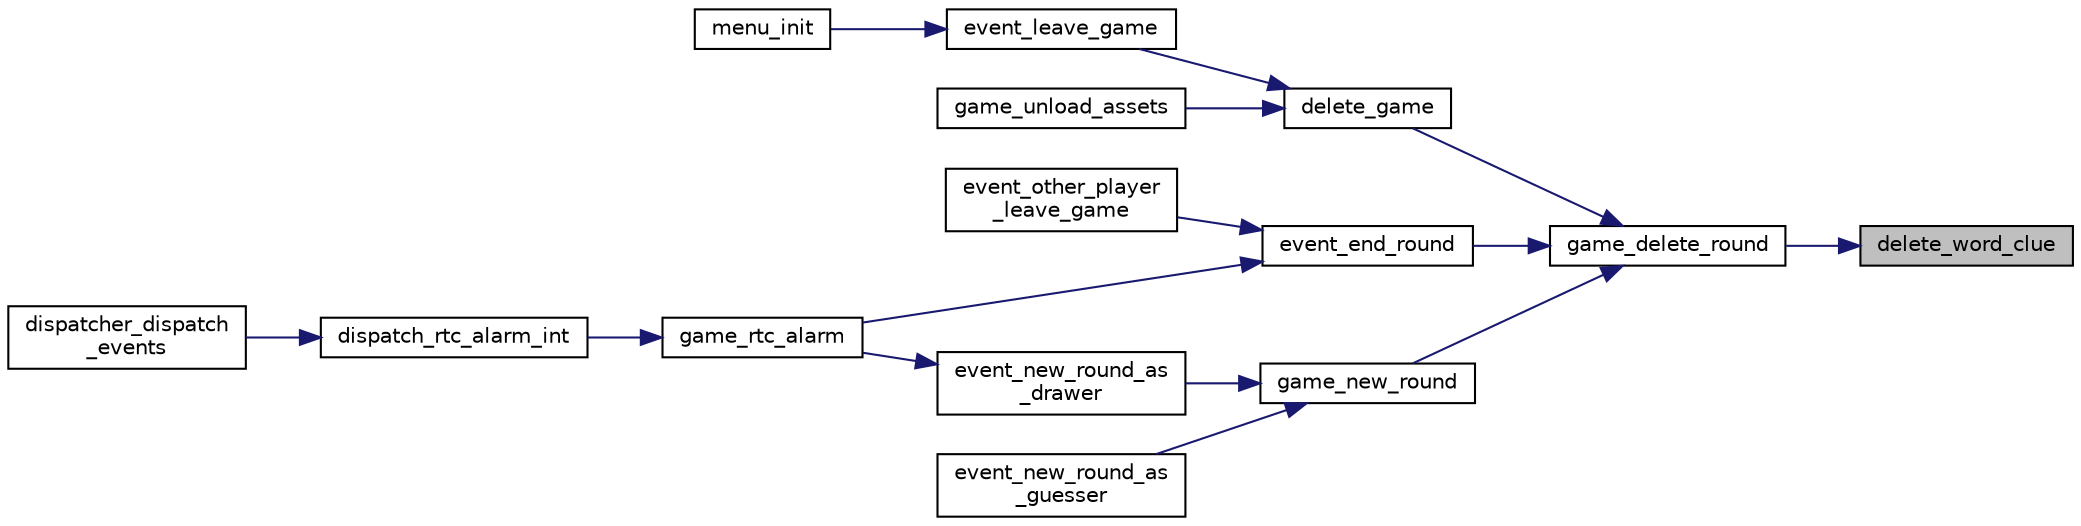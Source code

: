 digraph "delete_word_clue"
{
 // LATEX_PDF_SIZE
  edge [fontname="Helvetica",fontsize="10",labelfontname="Helvetica",labelfontsize="10"];
  node [fontname="Helvetica",fontsize="10",shape=record];
  rankdir="RL";
  Node1 [label="delete_word_clue",height=0.2,width=0.4,color="black", fillcolor="grey75", style="filled", fontcolor="black",tooltip="Frees the space allocated in memory to store the content of a given word clue."];
  Node1 -> Node2 [dir="back",color="midnightblue",fontsize="10",style="solid",fontname="Helvetica"];
  Node2 [label="game_delete_round",height=0.2,width=0.4,color="black", fillcolor="white", style="filled",URL="$group__game.html#gadede5f1c2e6f4a506c211cd8045dc449",tooltip="Deletes the current game round."];
  Node2 -> Node3 [dir="back",color="midnightblue",fontsize="10",style="solid",fontname="Helvetica"];
  Node3 [label="delete_game",height=0.2,width=0.4,color="black", fillcolor="white", style="filled",URL="$group__game.html#ga138474d4cfdc04b079ceba8b584ed4e2",tooltip="Deletes the current game."];
  Node3 -> Node4 [dir="back",color="midnightblue",fontsize="10",style="solid",fontname="Helvetica"];
  Node4 [label="event_leave_game",height=0.2,width=0.4,color="black", fillcolor="white", style="filled",URL="$group__dispatcher.html#ga0e52394a395110749bc8ce3251ee503c",tooltip="Leaves the game back to the main menu and notifies the other player."];
  Node4 -> Node5 [dir="back",color="midnightblue",fontsize="10",style="solid",fontname="Helvetica"];
  Node5 [label="menu_init",height=0.2,width=0.4,color="black", fillcolor="white", style="filled",URL="$group__menu.html#gafae9ccfd6e7de562283d6ffc8c3cf066",tooltip="Loads the xpm images of the menu."];
  Node3 -> Node6 [dir="back",color="midnightblue",fontsize="10",style="solid",fontname="Helvetica"];
  Node6 [label="game_unload_assets",height=0.2,width=0.4,color="black", fillcolor="white", style="filled",URL="$group__game.html#ga9f3275416ff1d967fcf634e25c09c719",tooltip="Frees the space allocated in memory to store the game assets."];
  Node2 -> Node7 [dir="back",color="midnightblue",fontsize="10",style="solid",fontname="Helvetica"];
  Node7 [label="event_end_round",height=0.2,width=0.4,color="black", fillcolor="white", style="filled",URL="$group__dispatcher.html#ga9deb57c84899da9b6fa12f3e5d4feccf",tooltip="Ends the current round."];
  Node7 -> Node8 [dir="back",color="midnightblue",fontsize="10",style="solid",fontname="Helvetica"];
  Node8 [label="event_other_player\l_leave_game",height=0.2,width=0.4,color="black", fillcolor="white", style="filled",URL="$group__dispatcher.html#ga478271b5d6d73f56b8c7c24d7be10cfd",tooltip="Reacts to the event that the other player left the game."];
  Node7 -> Node9 [dir="back",color="midnightblue",fontsize="10",style="solid",fontname="Helvetica"];
  Node9 [label="game_rtc_alarm",height=0.2,width=0.4,color="black", fillcolor="white", style="filled",URL="$group__game.html#ga3f61372930dd958f7499a110ce2bd7d6",tooltip="Updates the game due to a rtc alarm interrupt."];
  Node9 -> Node10 [dir="back",color="midnightblue",fontsize="10",style="solid",fontname="Helvetica"];
  Node10 [label="dispatch_rtc_alarm_int",height=0.2,width=0.4,color="black", fillcolor="white", style="filled",URL="$group__dispatcher.html#ga2607daafa4b66e729b8aa95ba97f1984",tooltip="Dispatches a rtc alarm interrupt."];
  Node10 -> Node11 [dir="back",color="midnightblue",fontsize="10",style="solid",fontname="Helvetica"];
  Node11 [label="dispatcher_dispatch\l_events",height=0.2,width=0.4,color="black", fillcolor="white", style="filled",URL="$group__dispatcher.html#ga72c911173e2af4fbf960584448f83d8b",tooltip="Dispatches all events currently in the event queue."];
  Node2 -> Node12 [dir="back",color="midnightblue",fontsize="10",style="solid",fontname="Helvetica"];
  Node12 [label="game_new_round",height=0.2,width=0.4,color="black", fillcolor="white", style="filled",URL="$group__game.html#gab01706a4b71bd825fc64ce7032ff115c",tooltip="Creates a new round."];
  Node12 -> Node13 [dir="back",color="midnightblue",fontsize="10",style="solid",fontname="Helvetica"];
  Node13 [label="event_new_round_as\l_drawer",height=0.2,width=0.4,color="black", fillcolor="white", style="filled",URL="$group__dispatcher.html#gabf03a39eb157e349de01d6a6cb7fa196",tooltip="Starts a new round as DRAWER (role_t)."];
  Node13 -> Node9 [dir="back",color="midnightblue",fontsize="10",style="solid",fontname="Helvetica"];
  Node12 -> Node14 [dir="back",color="midnightblue",fontsize="10",style="solid",fontname="Helvetica"];
  Node14 [label="event_new_round_as\l_guesser",height=0.2,width=0.4,color="black", fillcolor="white", style="filled",URL="$group__dispatcher.html#ga0b13ea13708e1b05cd87fecebe747065",tooltip="Starts a new round as GUESSER (role_t)."];
}
